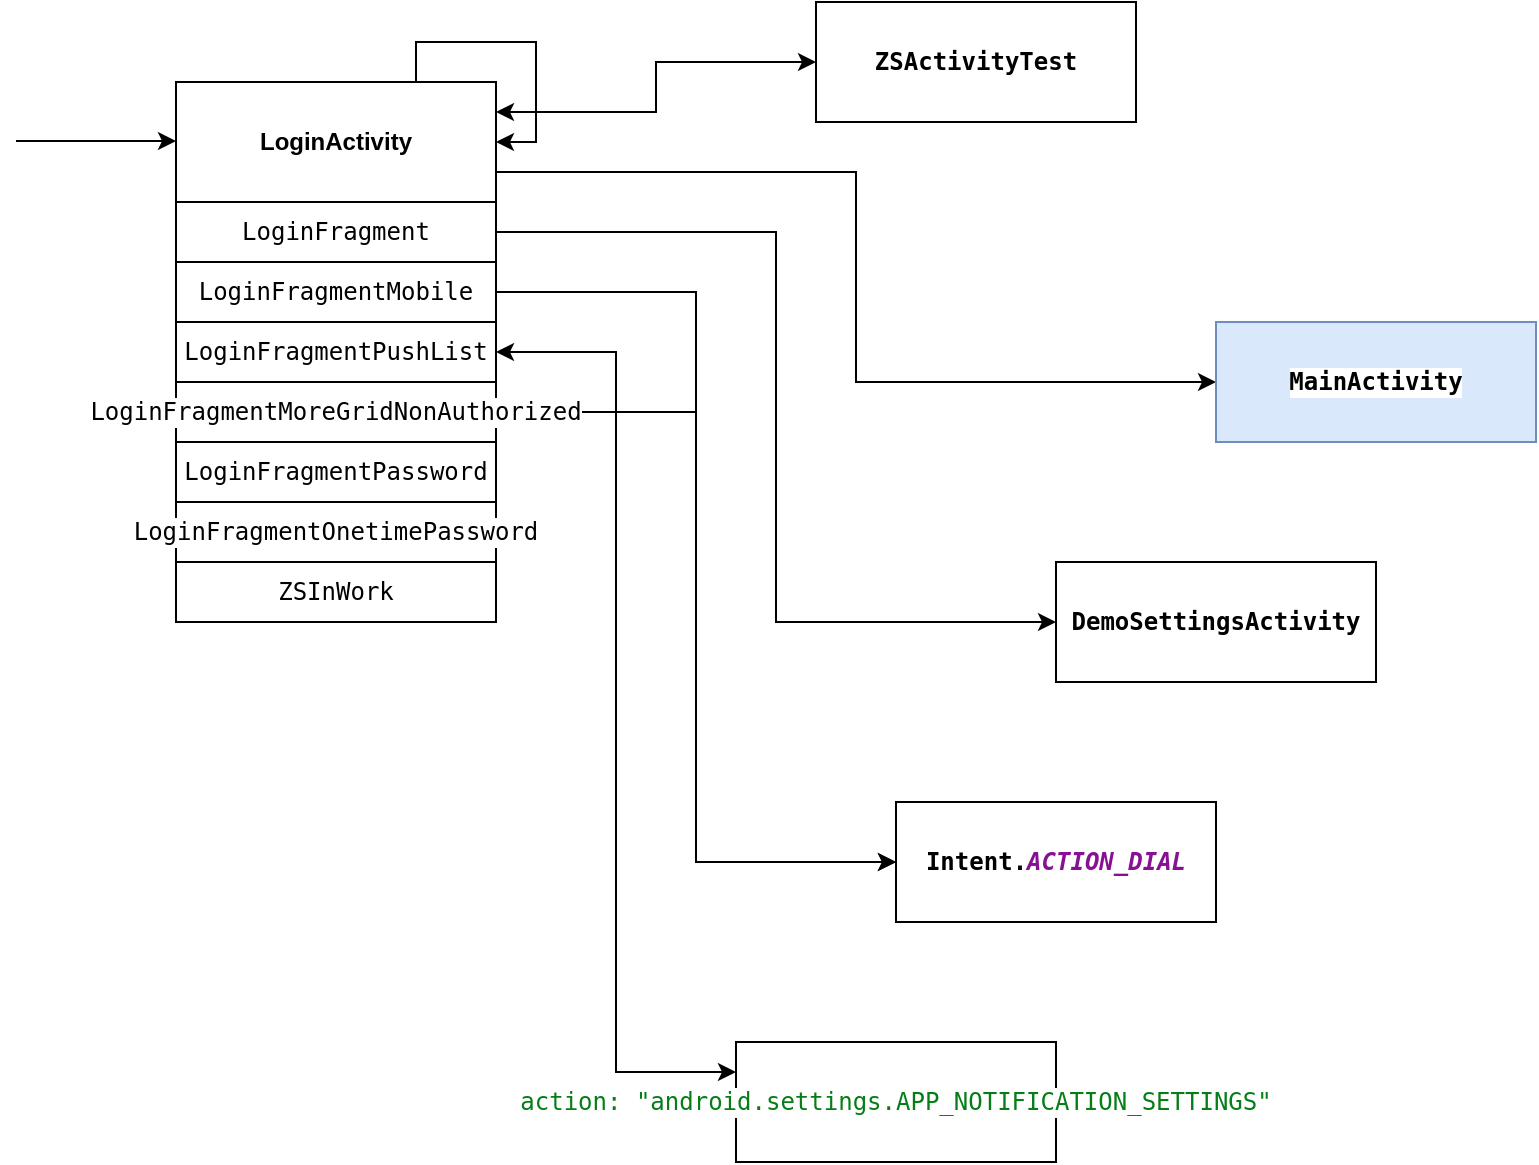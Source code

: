 <mxfile version="14.8.5" type="github">
  <diagram id="hWSsb01CtLQpheFJOtB3" name="Страница 1">
    <mxGraphModel dx="1038" dy="547" grid="1" gridSize="10" guides="1" tooltips="1" connect="1" arrows="1" fold="1" page="1" pageScale="1" pageWidth="850" pageHeight="1100" math="0" shadow="0">
      <root>
        <mxCell id="0" />
        <mxCell id="1" parent="0" />
        <mxCell id="QrSI-PS3gTBF9NS_67o7-50" style="edgeStyle=orthogonalEdgeStyle;rounded=0;orthogonalLoop=1;jettySize=auto;html=1;exitX=1;exitY=0.25;exitDx=0;exitDy=0;startArrow=classic;startFill=1;entryX=0;entryY=0.5;entryDx=0;entryDy=0;" edge="1" parent="1" source="QrSI-PS3gTBF9NS_67o7-33" target="QrSI-PS3gTBF9NS_67o7-42">
          <mxGeometry relative="1" as="geometry">
            <mxPoint x="580" y="125" as="targetPoint" />
          </mxGeometry>
        </mxCell>
        <mxCell id="QrSI-PS3gTBF9NS_67o7-52" style="edgeStyle=orthogonalEdgeStyle;rounded=0;orthogonalLoop=1;jettySize=auto;html=1;exitX=1;exitY=0.75;exitDx=0;exitDy=0;entryX=0;entryY=0.5;entryDx=0;entryDy=0;startArrow=none;startFill=0;" edge="1" parent="1" source="QrSI-PS3gTBF9NS_67o7-33" target="QrSI-PS3gTBF9NS_67o7-51">
          <mxGeometry relative="1" as="geometry" />
        </mxCell>
        <mxCell id="QrSI-PS3gTBF9NS_67o7-33" value="LoginActivity" style="rounded=0;whiteSpace=wrap;html=1;fontStyle=1" vertex="1" parent="1">
          <mxGeometry x="280" y="80" width="160" height="60" as="geometry" />
        </mxCell>
        <mxCell id="QrSI-PS3gTBF9NS_67o7-54" style="edgeStyle=orthogonalEdgeStyle;rounded=0;orthogonalLoop=1;jettySize=auto;html=1;exitX=1;exitY=0.5;exitDx=0;exitDy=0;entryX=0;entryY=0.5;entryDx=0;entryDy=0;startArrow=none;startFill=0;" edge="1" parent="1" source="QrSI-PS3gTBF9NS_67o7-34" target="QrSI-PS3gTBF9NS_67o7-53">
          <mxGeometry relative="1" as="geometry" />
        </mxCell>
        <mxCell id="QrSI-PS3gTBF9NS_67o7-34" value="&lt;pre style=&quot;background-color: #ffffff ; color: #080808 ; font-family: &amp;#34;jetbrains mono&amp;#34; , monospace ; font-size: 9 8pt&quot;&gt;&lt;span style=&quot;color: #000000&quot;&gt;LoginFragment&lt;/span&gt;&lt;/pre&gt;" style="rounded=0;whiteSpace=wrap;html=1;" vertex="1" parent="1">
          <mxGeometry x="280" y="140" width="160" height="30" as="geometry" />
        </mxCell>
        <mxCell id="QrSI-PS3gTBF9NS_67o7-56" style="edgeStyle=orthogonalEdgeStyle;rounded=0;orthogonalLoop=1;jettySize=auto;html=1;exitX=1;exitY=0.5;exitDx=0;exitDy=0;entryX=0;entryY=0.5;entryDx=0;entryDy=0;startArrow=none;startFill=0;" edge="1" parent="1" source="QrSI-PS3gTBF9NS_67o7-35" target="QrSI-PS3gTBF9NS_67o7-55">
          <mxGeometry relative="1" as="geometry" />
        </mxCell>
        <mxCell id="QrSI-PS3gTBF9NS_67o7-35" value="&lt;pre style=&quot;background-color: #ffffff ; color: #080808 ; font-family: &amp;#34;jetbrains mono&amp;#34; , monospace ; font-size: 9 8pt&quot;&gt;&lt;pre style=&quot;font-family: &amp;#34;jetbrains mono&amp;#34; , monospace&quot;&gt;&lt;span style=&quot;color: #000000&quot;&gt;LoginFragmentMobile&lt;/span&gt;&lt;/pre&gt;&lt;/pre&gt;" style="rounded=0;whiteSpace=wrap;html=1;" vertex="1" parent="1">
          <mxGeometry x="280" y="170" width="160" height="30" as="geometry" />
        </mxCell>
        <mxCell id="QrSI-PS3gTBF9NS_67o7-58" style="edgeStyle=orthogonalEdgeStyle;rounded=0;orthogonalLoop=1;jettySize=auto;html=1;exitX=1;exitY=0.5;exitDx=0;exitDy=0;entryX=0;entryY=0.25;entryDx=0;entryDy=0;startArrow=classic;startFill=1;" edge="1" parent="1" source="QrSI-PS3gTBF9NS_67o7-36" target="QrSI-PS3gTBF9NS_67o7-57">
          <mxGeometry relative="1" as="geometry" />
        </mxCell>
        <mxCell id="QrSI-PS3gTBF9NS_67o7-36" value="&lt;pre style=&quot;background-color: #ffffff ; color: #080808 ; font-family: &amp;#34;jetbrains mono&amp;#34; , monospace ; font-size: 9 8pt&quot;&gt;&lt;pre style=&quot;font-family: &amp;#34;jetbrains mono&amp;#34; , monospace&quot;&gt;&lt;pre style=&quot;font-family: &amp;#34;jetbrains mono&amp;#34; , monospace&quot;&gt;&lt;span style=&quot;color: #000000&quot;&gt;LoginFragmentPushList&lt;/span&gt;&lt;/pre&gt;&lt;/pre&gt;&lt;/pre&gt;" style="rounded=0;whiteSpace=wrap;html=1;" vertex="1" parent="1">
          <mxGeometry x="280" y="200" width="160" height="30" as="geometry" />
        </mxCell>
        <mxCell id="QrSI-PS3gTBF9NS_67o7-60" style="edgeStyle=orthogonalEdgeStyle;rounded=0;orthogonalLoop=1;jettySize=auto;html=1;exitX=1;exitY=0.5;exitDx=0;exitDy=0;entryX=0;entryY=0.5;entryDx=0;entryDy=0;startArrow=none;startFill=0;" edge="1" parent="1" source="QrSI-PS3gTBF9NS_67o7-37" target="QrSI-PS3gTBF9NS_67o7-55">
          <mxGeometry relative="1" as="geometry" />
        </mxCell>
        <mxCell id="QrSI-PS3gTBF9NS_67o7-37" value="&lt;pre style=&quot;background-color: #ffffff ; color: #080808 ; font-family: &amp;#34;jetbrains mono&amp;#34; , monospace ; font-size: 9 8pt&quot;&gt;&lt;pre style=&quot;font-family: &amp;#34;jetbrains mono&amp;#34; , monospace&quot;&gt;&lt;pre style=&quot;font-family: &amp;#34;jetbrains mono&amp;#34; , monospace&quot;&gt;&lt;span style=&quot;color: #000000&quot;&gt;LoginFragmentMoreGridNonAuthorized&lt;/span&gt;&lt;/pre&gt;&lt;/pre&gt;&lt;/pre&gt;" style="rounded=0;whiteSpace=wrap;html=1;" vertex="1" parent="1">
          <mxGeometry x="280" y="230" width="160" height="30" as="geometry" />
        </mxCell>
        <mxCell id="QrSI-PS3gTBF9NS_67o7-38" value="&lt;pre style=&quot;background-color: #ffffff ; color: #080808 ; font-family: &amp;#34;jetbrains mono&amp;#34; , monospace ; font-size: 9 8pt&quot;&gt;&lt;pre style=&quot;font-family: &amp;#34;jetbrains mono&amp;#34; , monospace&quot;&gt;&lt;pre style=&quot;font-family: &amp;#34;jetbrains mono&amp;#34; , monospace&quot;&gt;&lt;span style=&quot;color: #000000&quot;&gt;LoginFragmentPassword&lt;/span&gt;&lt;/pre&gt;&lt;/pre&gt;&lt;/pre&gt;" style="rounded=0;whiteSpace=wrap;html=1;" vertex="1" parent="1">
          <mxGeometry x="280" y="260" width="160" height="30" as="geometry" />
        </mxCell>
        <mxCell id="QrSI-PS3gTBF9NS_67o7-39" value="&lt;pre style=&quot;background-color: #ffffff ; color: #080808 ; font-family: &amp;#34;jetbrains mono&amp;#34; , monospace ; font-size: 9 8pt&quot;&gt;&lt;pre style=&quot;font-family: &amp;#34;jetbrains mono&amp;#34; , monospace&quot;&gt;&lt;pre style=&quot;font-family: &amp;#34;jetbrains mono&amp;#34; , monospace&quot;&gt;&lt;pre style=&quot;font-family: &amp;#34;jetbrains mono&amp;#34; , monospace&quot;&gt;&lt;span style=&quot;color: #000000&quot;&gt;LoginFragmentOnetimePassword&lt;/span&gt;&lt;/pre&gt;&lt;/pre&gt;&lt;/pre&gt;&lt;/pre&gt;" style="rounded=0;whiteSpace=wrap;html=1;" vertex="1" parent="1">
          <mxGeometry x="280" y="290" width="160" height="30" as="geometry" />
        </mxCell>
        <mxCell id="QrSI-PS3gTBF9NS_67o7-40" value="&lt;pre style=&quot;background-color: #ffffff ; color: #080808 ; font-family: &amp;#34;jetbrains mono&amp;#34; , monospace ; font-size: 9 8pt&quot;&gt;&lt;pre style=&quot;font-family: &amp;#34;jetbrains mono&amp;#34; , monospace&quot;&gt;&lt;pre style=&quot;font-family: &amp;#34;jetbrains mono&amp;#34; , monospace&quot;&gt;&lt;pre style=&quot;font-family: &amp;#34;jetbrains mono&amp;#34; , monospace&quot;&gt;&lt;pre style=&quot;font-family: &amp;#34;jetbrains mono&amp;#34; , monospace&quot;&gt;&lt;span style=&quot;color: #000000&quot;&gt;ZSInWork&lt;/span&gt;&lt;/pre&gt;&lt;/pre&gt;&lt;/pre&gt;&lt;/pre&gt;&lt;/pre&gt;" style="rounded=0;whiteSpace=wrap;html=1;" vertex="1" parent="1">
          <mxGeometry x="280" y="320" width="160" height="30" as="geometry" />
        </mxCell>
        <mxCell id="QrSI-PS3gTBF9NS_67o7-41" style="edgeStyle=orthogonalEdgeStyle;rounded=0;orthogonalLoop=1;jettySize=auto;html=1;exitX=0.75;exitY=0;exitDx=0;exitDy=0;entryX=1;entryY=0.5;entryDx=0;entryDy=0;" edge="1" parent="1" source="QrSI-PS3gTBF9NS_67o7-33" target="QrSI-PS3gTBF9NS_67o7-33">
          <mxGeometry relative="1" as="geometry" />
        </mxCell>
        <mxCell id="QrSI-PS3gTBF9NS_67o7-42" value="&lt;pre style=&quot;background-color: #ffffff ; color: #080808 ; font-family: &amp;#34;jetbrains mono&amp;#34; , monospace ; font-size: 9 8pt&quot;&gt;&lt;span style=&quot;color: #000000&quot;&gt;ZSActivityTest&lt;/span&gt;&lt;/pre&gt;" style="rounded=0;whiteSpace=wrap;html=1;fontStyle=1" vertex="1" parent="1">
          <mxGeometry x="600" y="40" width="160" height="60" as="geometry" />
        </mxCell>
        <mxCell id="QrSI-PS3gTBF9NS_67o7-51" value="&lt;pre style=&quot;background-color: rgb(255 , 255 , 255) ; font-family: &amp;#34;jetbrains mono&amp;#34; , monospace&quot;&gt;MainActivity&lt;/pre&gt;" style="rounded=0;whiteSpace=wrap;html=1;fontStyle=1;fillColor=#dae8fc;strokeColor=#6c8ebf;" vertex="1" parent="1">
          <mxGeometry x="800" y="200" width="160" height="60" as="geometry" />
        </mxCell>
        <mxCell id="QrSI-PS3gTBF9NS_67o7-53" value="&lt;pre style=&quot;background-color: #ffffff ; color: #080808 ; font-family: &amp;quot;jetbrains mono&amp;quot; , monospace ; font-size: 9 8pt&quot;&gt;&lt;span style=&quot;color: #000000&quot;&gt;DemoSettingsActivity&lt;/span&gt;&lt;/pre&gt;" style="rounded=0;whiteSpace=wrap;html=1;fontStyle=1" vertex="1" parent="1">
          <mxGeometry x="720" y="320" width="160" height="60" as="geometry" />
        </mxCell>
        <mxCell id="QrSI-PS3gTBF9NS_67o7-55" value="&lt;pre style=&quot;background-color: #ffffff ; color: #080808 ; font-family: &amp;#34;jetbrains mono&amp;#34; , monospace ; font-size: 9 8pt&quot;&gt;&lt;pre style=&quot;font-family: &amp;#34;jetbrains mono&amp;#34; , monospace&quot;&gt;&lt;span style=&quot;color: #000000&quot;&gt;Intent&lt;/span&gt;.&lt;span style=&quot;color: #871094 ; font-style: italic&quot;&gt;ACTION_DIAL&lt;/span&gt;&lt;/pre&gt;&lt;/pre&gt;" style="rounded=0;whiteSpace=wrap;html=1;fontStyle=1" vertex="1" parent="1">
          <mxGeometry x="640" y="440" width="160" height="60" as="geometry" />
        </mxCell>
        <mxCell id="QrSI-PS3gTBF9NS_67o7-57" value="&lt;pre style=&quot;background-color: #ffffff ; color: #080808 ; font-family: &amp;#34;jetbrains mono&amp;#34; , monospace ; font-size: 9 8pt&quot;&gt;&lt;span style=&quot;color: #067d17&quot;&gt;action: &quot;android.settings.APP_NOTIFICATION_SETTINGS&quot;&lt;/span&gt;&lt;/pre&gt;" style="rounded=0;whiteSpace=wrap;html=1;verticalAlign=middle;" vertex="1" parent="1">
          <mxGeometry x="560" y="560" width="160" height="60" as="geometry" />
        </mxCell>
        <mxCell id="QrSI-PS3gTBF9NS_67o7-61" value="" style="endArrow=classic;html=1;" edge="1" parent="1">
          <mxGeometry width="50" height="50" relative="1" as="geometry">
            <mxPoint x="200" y="109.5" as="sourcePoint" />
            <mxPoint x="280" y="109.5" as="targetPoint" />
          </mxGeometry>
        </mxCell>
      </root>
    </mxGraphModel>
  </diagram>
</mxfile>

